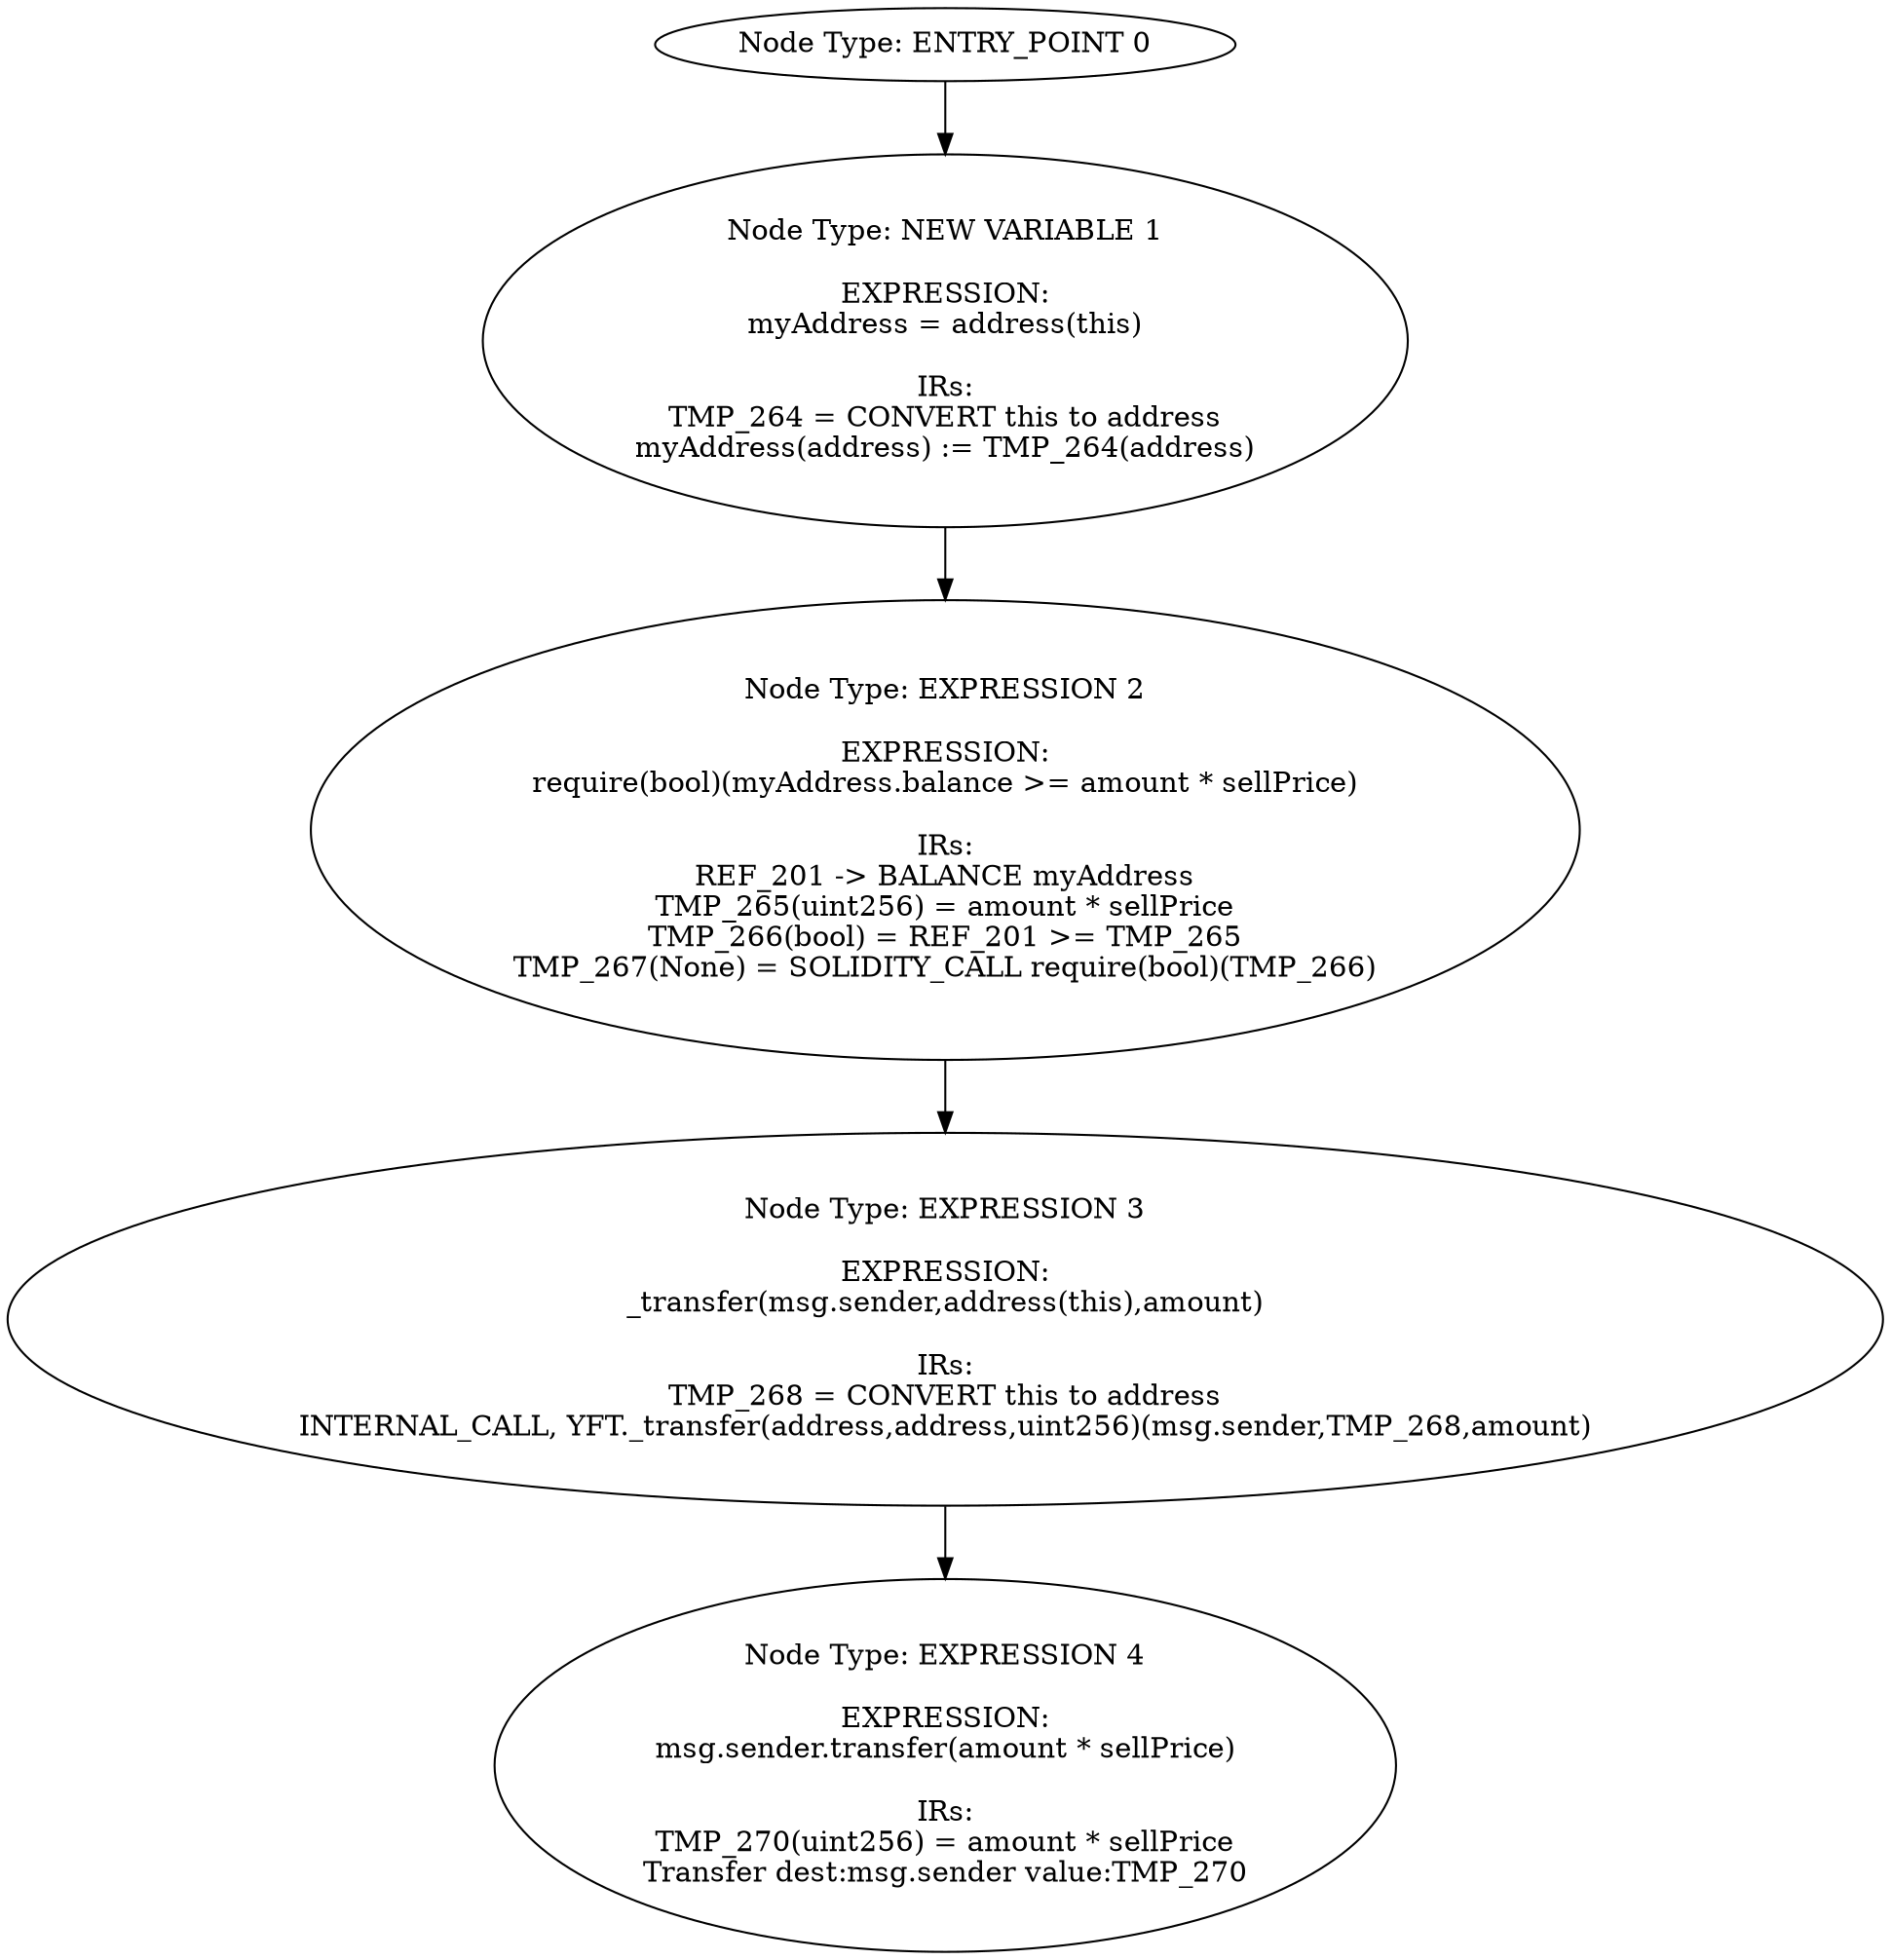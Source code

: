 digraph{
0[label="Node Type: ENTRY_POINT 0
"];
0->1;
1[label="Node Type: NEW VARIABLE 1

EXPRESSION:
myAddress = address(this)

IRs:
TMP_264 = CONVERT this to address
myAddress(address) := TMP_264(address)"];
1->2;
2[label="Node Type: EXPRESSION 2

EXPRESSION:
require(bool)(myAddress.balance >= amount * sellPrice)

IRs:
REF_201 -> BALANCE myAddress
TMP_265(uint256) = amount * sellPrice
TMP_266(bool) = REF_201 >= TMP_265
TMP_267(None) = SOLIDITY_CALL require(bool)(TMP_266)"];
2->3;
3[label="Node Type: EXPRESSION 3

EXPRESSION:
_transfer(msg.sender,address(this),amount)

IRs:
TMP_268 = CONVERT this to address
INTERNAL_CALL, YFT._transfer(address,address,uint256)(msg.sender,TMP_268,amount)"];
3->4;
4[label="Node Type: EXPRESSION 4

EXPRESSION:
msg.sender.transfer(amount * sellPrice)

IRs:
TMP_270(uint256) = amount * sellPrice
Transfer dest:msg.sender value:TMP_270"];
}
